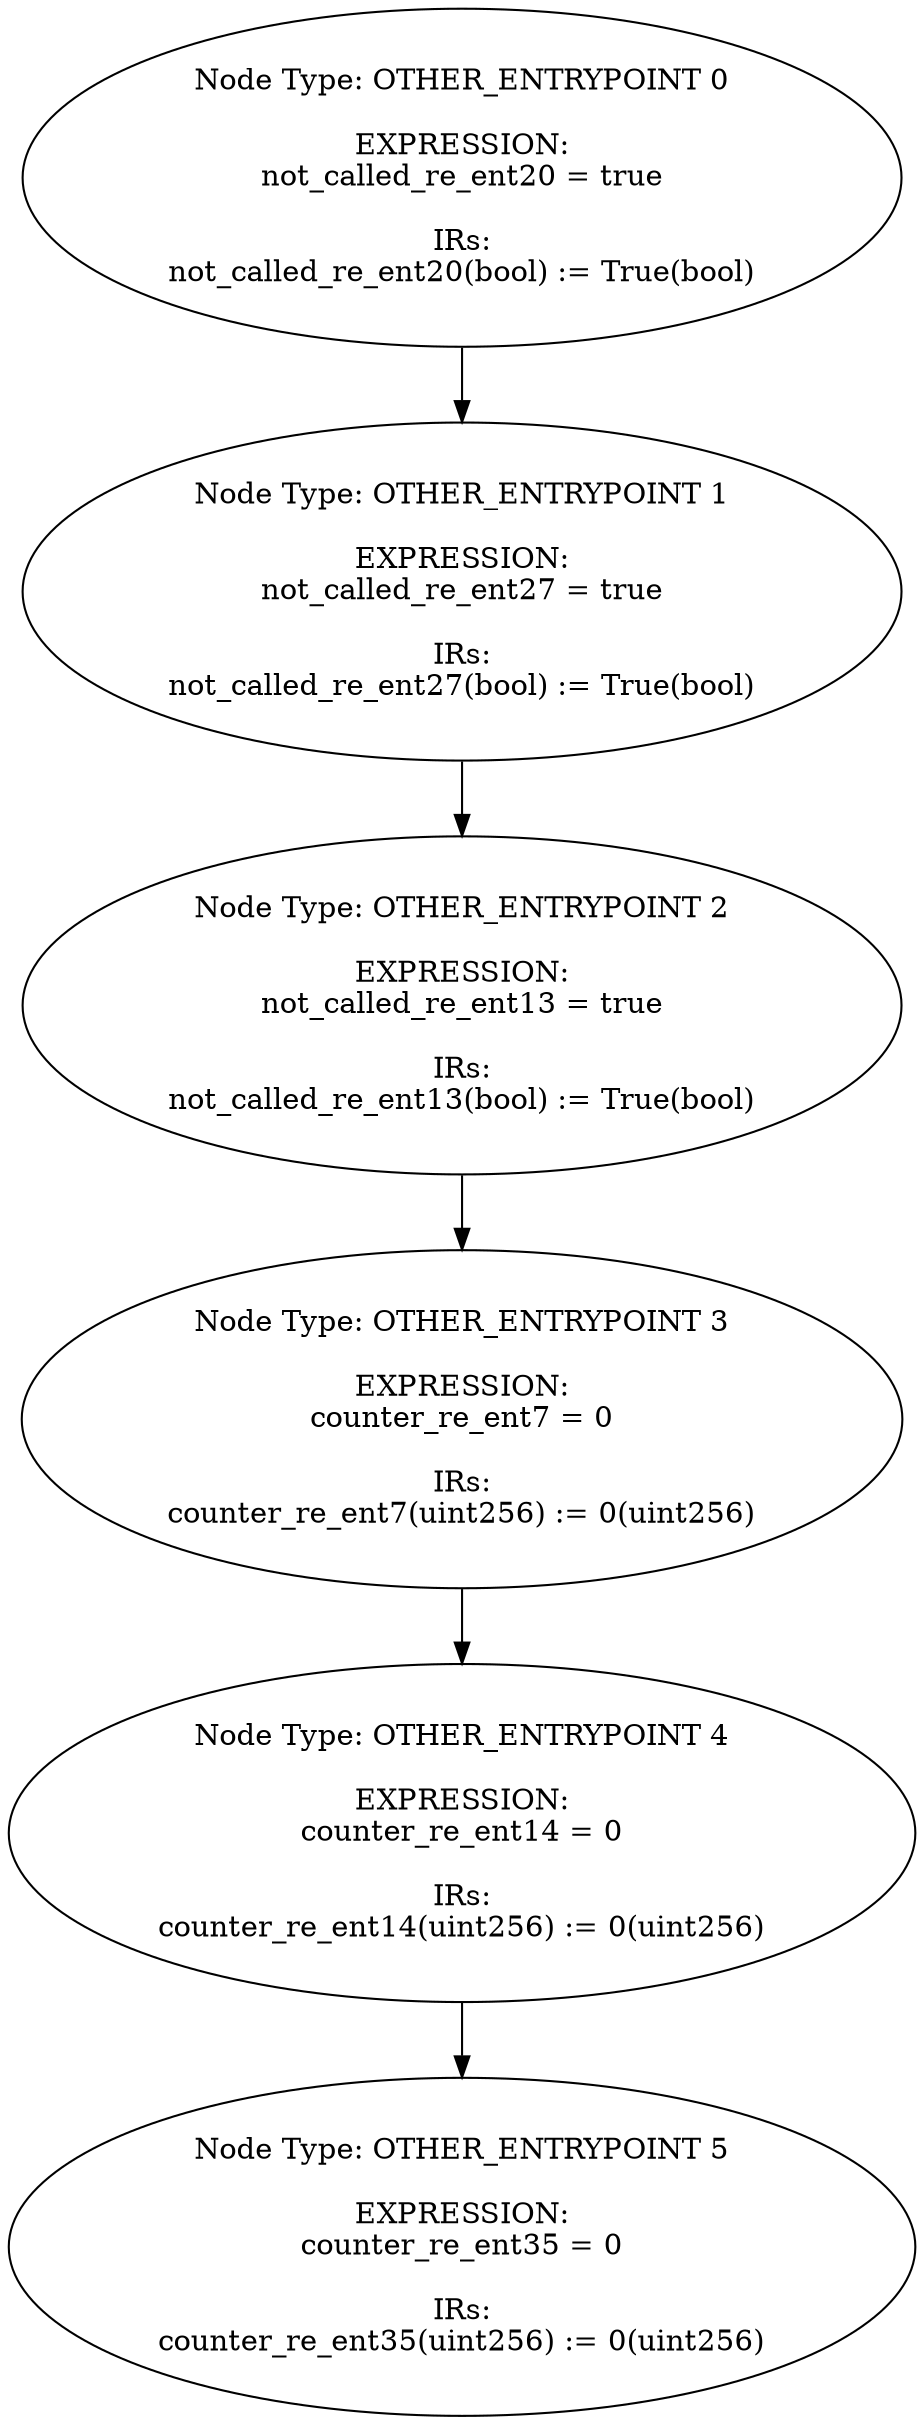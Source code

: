 digraph{
0[label="Node Type: OTHER_ENTRYPOINT 0

EXPRESSION:
not_called_re_ent20 = true

IRs:
not_called_re_ent20(bool) := True(bool)"];
0->1;
1[label="Node Type: OTHER_ENTRYPOINT 1

EXPRESSION:
not_called_re_ent27 = true

IRs:
not_called_re_ent27(bool) := True(bool)"];
1->2;
2[label="Node Type: OTHER_ENTRYPOINT 2

EXPRESSION:
not_called_re_ent13 = true

IRs:
not_called_re_ent13(bool) := True(bool)"];
2->3;
3[label="Node Type: OTHER_ENTRYPOINT 3

EXPRESSION:
counter_re_ent7 = 0

IRs:
counter_re_ent7(uint256) := 0(uint256)"];
3->4;
4[label="Node Type: OTHER_ENTRYPOINT 4

EXPRESSION:
counter_re_ent14 = 0

IRs:
counter_re_ent14(uint256) := 0(uint256)"];
4->5;
5[label="Node Type: OTHER_ENTRYPOINT 5

EXPRESSION:
counter_re_ent35 = 0

IRs:
counter_re_ent35(uint256) := 0(uint256)"];
}
